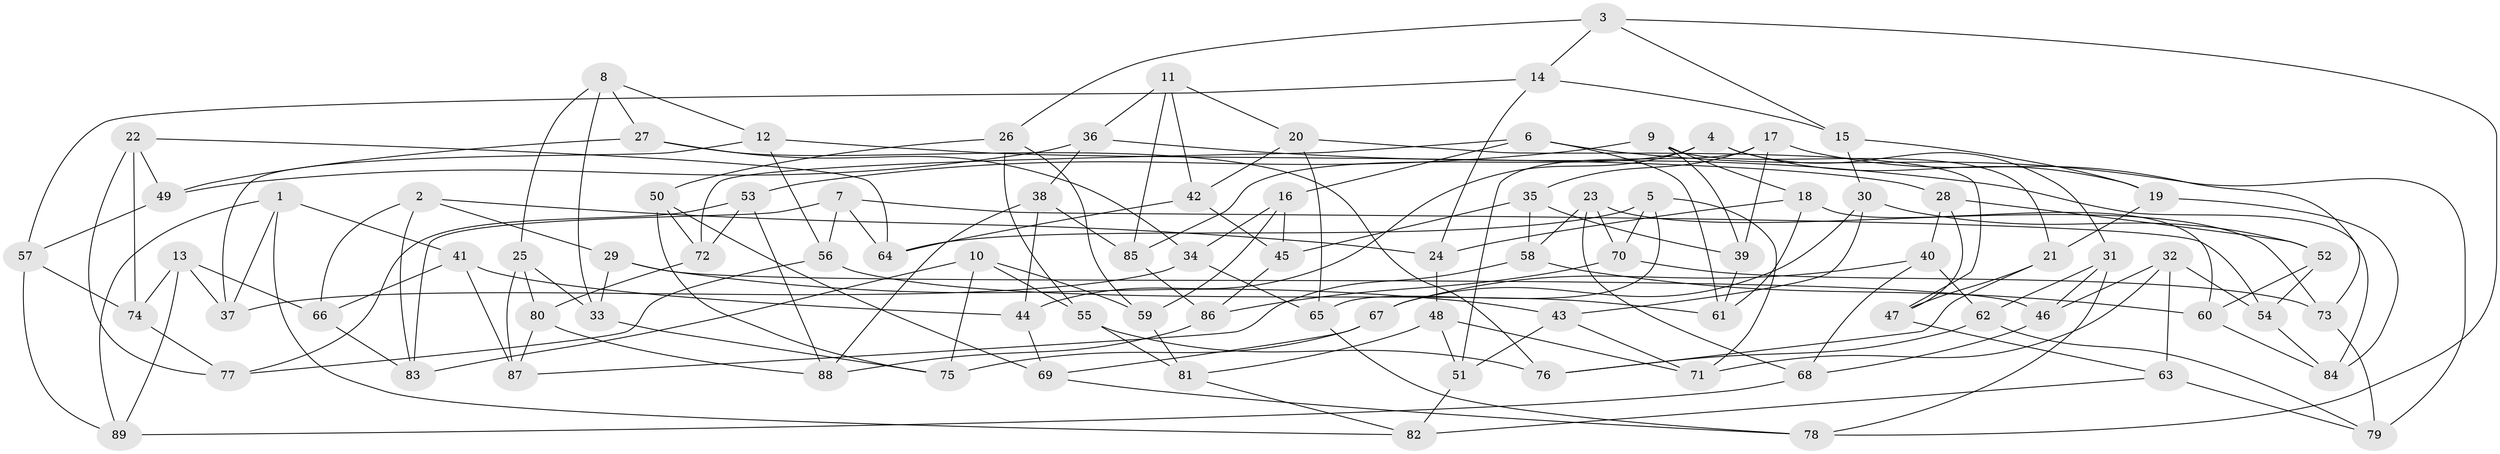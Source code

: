 // coarse degree distribution, {6: 0.4528301886792453, 5: 0.18867924528301888, 3: 0.03773584905660377, 4: 0.32075471698113206}
// Generated by graph-tools (version 1.1) at 2025/24/03/03/25 07:24:26]
// undirected, 89 vertices, 178 edges
graph export_dot {
graph [start="1"]
  node [color=gray90,style=filled];
  1;
  2;
  3;
  4;
  5;
  6;
  7;
  8;
  9;
  10;
  11;
  12;
  13;
  14;
  15;
  16;
  17;
  18;
  19;
  20;
  21;
  22;
  23;
  24;
  25;
  26;
  27;
  28;
  29;
  30;
  31;
  32;
  33;
  34;
  35;
  36;
  37;
  38;
  39;
  40;
  41;
  42;
  43;
  44;
  45;
  46;
  47;
  48;
  49;
  50;
  51;
  52;
  53;
  54;
  55;
  56;
  57;
  58;
  59;
  60;
  61;
  62;
  63;
  64;
  65;
  66;
  67;
  68;
  69;
  70;
  71;
  72;
  73;
  74;
  75;
  76;
  77;
  78;
  79;
  80;
  81;
  82;
  83;
  84;
  85;
  86;
  87;
  88;
  89;
  1 -- 82;
  1 -- 41;
  1 -- 37;
  1 -- 89;
  2 -- 24;
  2 -- 29;
  2 -- 83;
  2 -- 66;
  3 -- 78;
  3 -- 26;
  3 -- 15;
  3 -- 14;
  4 -- 44;
  4 -- 31;
  4 -- 19;
  4 -- 85;
  5 -- 64;
  5 -- 65;
  5 -- 71;
  5 -- 70;
  6 -- 72;
  6 -- 79;
  6 -- 16;
  6 -- 61;
  7 -- 64;
  7 -- 54;
  7 -- 56;
  7 -- 83;
  8 -- 27;
  8 -- 33;
  8 -- 25;
  8 -- 12;
  9 -- 53;
  9 -- 39;
  9 -- 21;
  9 -- 18;
  10 -- 83;
  10 -- 55;
  10 -- 75;
  10 -- 59;
  11 -- 42;
  11 -- 85;
  11 -- 36;
  11 -- 20;
  12 -- 37;
  12 -- 28;
  12 -- 56;
  13 -- 66;
  13 -- 74;
  13 -- 89;
  13 -- 37;
  14 -- 24;
  14 -- 57;
  14 -- 15;
  15 -- 30;
  15 -- 19;
  16 -- 59;
  16 -- 45;
  16 -- 34;
  17 -- 39;
  17 -- 35;
  17 -- 73;
  17 -- 51;
  18 -- 61;
  18 -- 24;
  18 -- 60;
  19 -- 84;
  19 -- 21;
  20 -- 42;
  20 -- 47;
  20 -- 65;
  21 -- 76;
  21 -- 47;
  22 -- 49;
  22 -- 74;
  22 -- 64;
  22 -- 77;
  23 -- 70;
  23 -- 68;
  23 -- 58;
  23 -- 73;
  24 -- 48;
  25 -- 33;
  25 -- 87;
  25 -- 80;
  26 -- 59;
  26 -- 55;
  26 -- 50;
  27 -- 34;
  27 -- 49;
  27 -- 76;
  28 -- 40;
  28 -- 47;
  28 -- 52;
  29 -- 46;
  29 -- 43;
  29 -- 33;
  30 -- 43;
  30 -- 67;
  30 -- 52;
  31 -- 62;
  31 -- 46;
  31 -- 78;
  32 -- 54;
  32 -- 71;
  32 -- 46;
  32 -- 63;
  33 -- 75;
  34 -- 65;
  34 -- 37;
  35 -- 58;
  35 -- 39;
  35 -- 45;
  36 -- 84;
  36 -- 49;
  36 -- 38;
  38 -- 88;
  38 -- 85;
  38 -- 44;
  39 -- 61;
  40 -- 67;
  40 -- 62;
  40 -- 68;
  41 -- 87;
  41 -- 66;
  41 -- 44;
  42 -- 45;
  42 -- 64;
  43 -- 71;
  43 -- 51;
  44 -- 69;
  45 -- 86;
  46 -- 68;
  47 -- 63;
  48 -- 71;
  48 -- 51;
  48 -- 81;
  49 -- 57;
  50 -- 72;
  50 -- 69;
  50 -- 75;
  51 -- 82;
  52 -- 60;
  52 -- 54;
  53 -- 88;
  53 -- 77;
  53 -- 72;
  54 -- 84;
  55 -- 76;
  55 -- 81;
  56 -- 77;
  56 -- 61;
  57 -- 89;
  57 -- 74;
  58 -- 87;
  58 -- 60;
  59 -- 81;
  60 -- 84;
  62 -- 76;
  62 -- 79;
  63 -- 82;
  63 -- 79;
  65 -- 78;
  66 -- 83;
  67 -- 75;
  67 -- 69;
  68 -- 89;
  69 -- 78;
  70 -- 86;
  70 -- 73;
  72 -- 80;
  73 -- 79;
  74 -- 77;
  80 -- 87;
  80 -- 88;
  81 -- 82;
  85 -- 86;
  86 -- 88;
}
